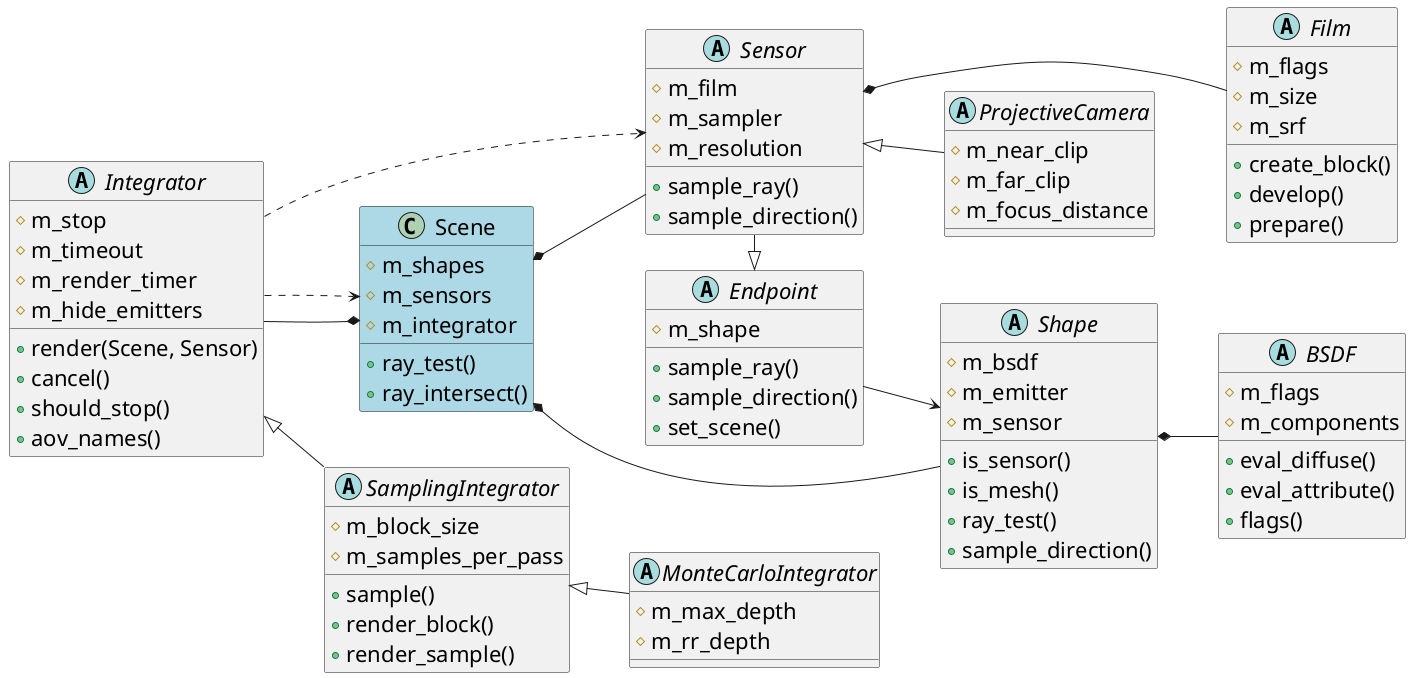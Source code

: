 @startuml
skinparam defaultFontName Arial
skinparam classFontSize 24
skinparam defaultFontSize 22
left to right direction 
abstract class Integrator {
    # m_stop
    # m_timeout
    # m_render_timer
    # m_hide_emitters
    + render(Scene, Sensor)
    + cancel()
    + should_stop()
    + aov_names()
}

abstract class SamplingIntegrator {
    # m_block_size
    # m_samples_per_pass
    + sample()
    + render_block()
    + render_sample()
}

abstract class MonteCarloIntegrator {
    # m_max_depth
    # m_rr_depth
}

abstract class Shape {
    # m_bsdf
    # m_emitter
    # m_sensor
    + is_sensor()
    + is_mesh()
    + ray_test()
    + sample_direction()
}

abstract class Endpoint {
    # m_shape
    + sample_ray()
    + sample_direction()
    + set_scene()
}

abstract class Sensor {
    # m_film
    # m_sampler
    # m_resolution
    + sample_ray()
    + sample_direction()
}

class Scene #lightblue {
    # m_shapes
    # m_sensors
    # m_integrator
    + ray_test()
    + ray_intersect()
}

abstract class BSDF {
    # m_flags
    # m_components
    + eval_diffuse()
    + eval_attribute()
    + flags()
}

abstract class Film {
    # m_flags
    # m_size
    # m_srf
    + create_block()
    + develop()
    + prepare()
}

abstract class ProjectiveCamera {
    # m_near_clip
    # m_far_clip
    # m_focus_distance 
}

Sensor <|-- ProjectiveCamera
ProjectiveCamera -[hidden]-> Film
Sensor *-- Film  
Scene *-- Shape  
Scene *-- Sensor  
Scene *-u- Integrator  
Integrator .d.> Scene  
Integrator ..> Sensor  
Sensor -|> Endpoint  
Shape *-- BSDF  
Endpoint --> Shape  
Integrator <|-- SamplingIntegrator  
SamplingIntegrator <|-- MonteCarloIntegrator  


@enduml
